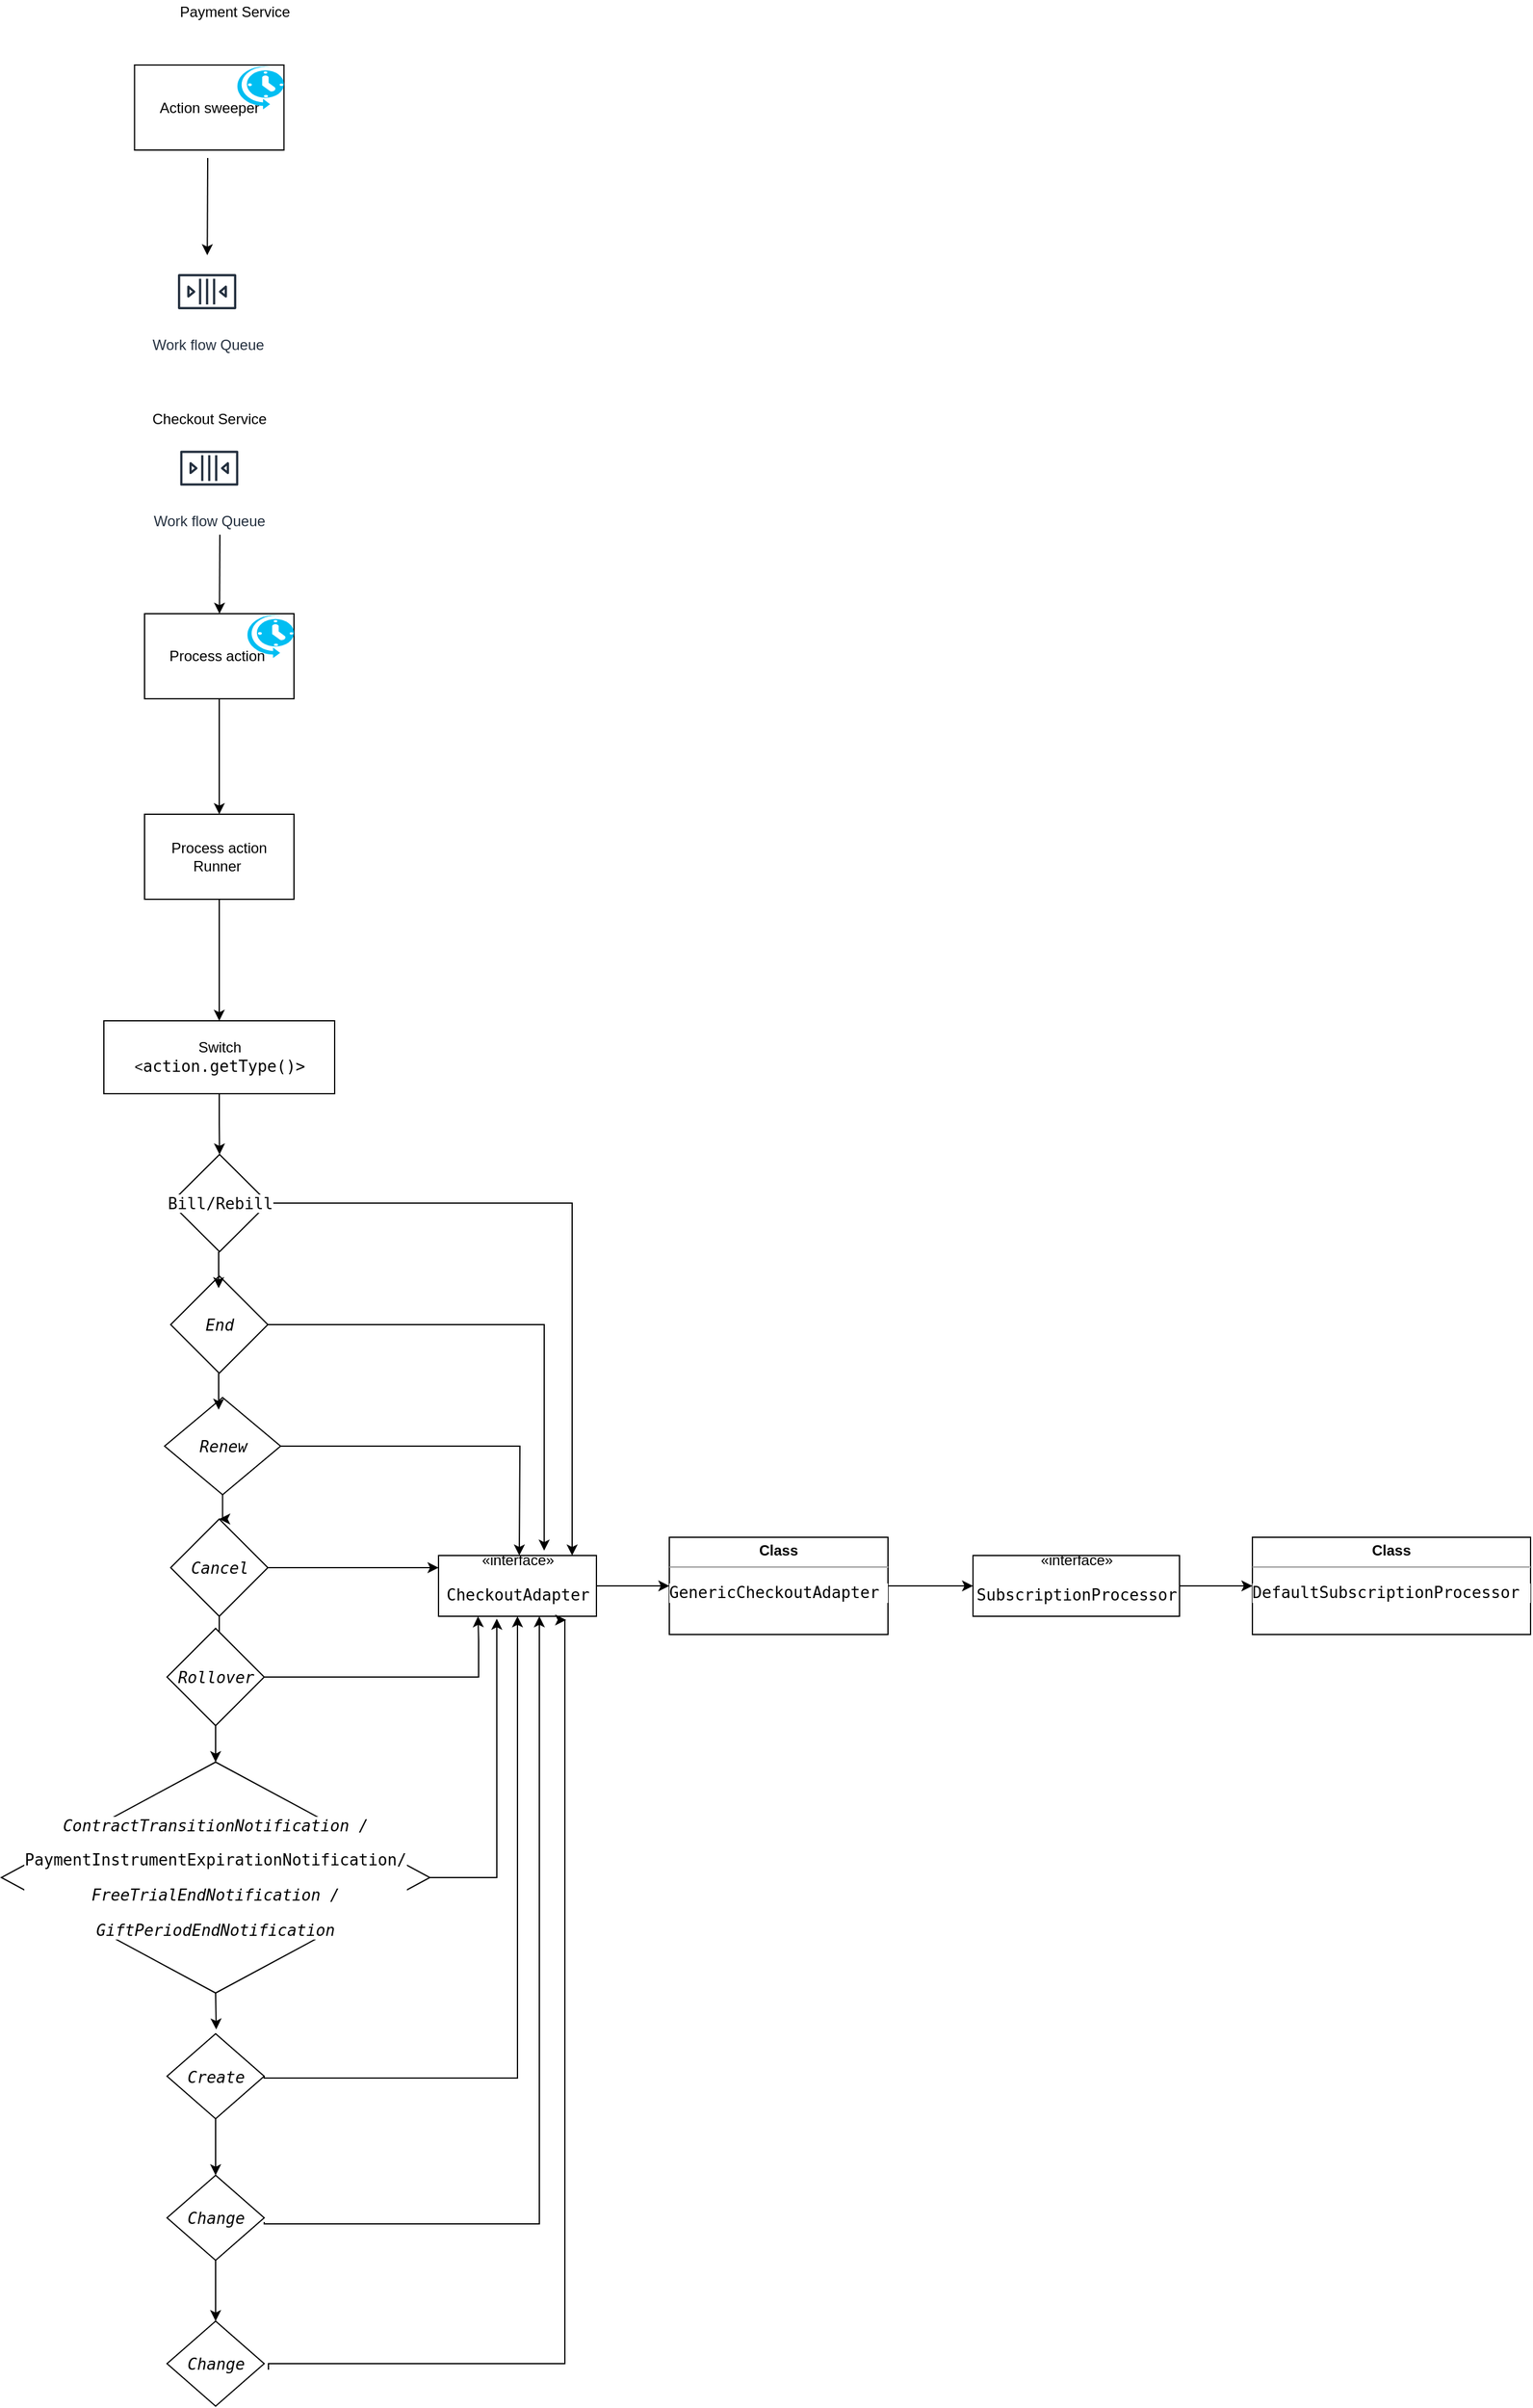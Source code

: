 <mxfile version="13.5.9" type="github">
  <diagram id="duzB47Je8lDqxq_LkMD5" name="Page-1">
    <mxGraphModel dx="1031" dy="616" grid="1" gridSize="10" guides="1" tooltips="1" connect="1" arrows="1" fold="1" page="1" pageScale="1" pageWidth="827" pageHeight="1169" math="0" shadow="0">
      <root>
        <mxCell id="0" />
        <mxCell id="1" parent="0" />
        <mxCell id="5bm-MmD4y-qV84A5UPUL-17" style="edgeStyle=orthogonalEdgeStyle;rounded=0;orthogonalLoop=1;jettySize=auto;html=1;exitX=0.5;exitY=1;exitDx=0;exitDy=0;" parent="1" source="zSg7VoGUR8RJTwEOMfWe-74" edge="1">
          <mxGeometry relative="1" as="geometry">
            <mxPoint x="357" y="1680" as="targetPoint" />
          </mxGeometry>
        </mxCell>
        <mxCell id="zSg7VoGUR8RJTwEOMfWe-74" value="&lt;pre style=&quot;background-color: rgb(255 , 255 , 255) ; font-family: &amp;#34;jetbrains mono&amp;#34; , monospace ; font-size: 9.8pt&quot;&gt;&lt;pre style=&quot;font-family: &amp;#34;jetbrains mono&amp;#34; , monospace ; font-size: 9.8pt&quot;&gt;&lt;pre style=&quot;font-family: &amp;#34;jetbrains mono&amp;#34; , monospace ; font-size: 9.8pt&quot;&gt;&lt;pre style=&quot;font-family: &amp;#34;jetbrains mono&amp;#34; , monospace ; font-size: 9.8pt&quot;&gt;&lt;span style=&quot;font-style: italic&quot;&gt;ContractTransitionNotification /&lt;/span&gt;&lt;/pre&gt;&lt;/pre&gt;&lt;pre style=&quot;font-family: &amp;#34;jetbrains mono&amp;#34; , monospace ; font-size: 9.8pt&quot;&gt;PaymentInstrumentExpirationNotification/&lt;/pre&gt;&lt;pre style=&quot;font-family: &amp;#34;jetbrains mono&amp;#34; , monospace ; font-size: 9.8pt&quot;&gt;&lt;pre style=&quot;font-family: &amp;#34;jetbrains mono&amp;#34; , monospace ; font-size: 9.8pt&quot;&gt;&lt;span style=&quot;font-style: italic&quot;&gt;FreeTrialEndNotification /&lt;/span&gt;&lt;/pre&gt;&lt;pre style=&quot;font-family: &amp;#34;jetbrains mono&amp;#34; , monospace ; font-size: 9.8pt&quot;&gt;&lt;pre style=&quot;font-family: &amp;#34;jetbrains mono&amp;#34; , monospace ; font-size: 9.8pt&quot;&gt;&lt;span style=&quot;font-style: italic&quot;&gt;GiftPeriodEndNotification&lt;/span&gt;&lt;/pre&gt;&lt;/pre&gt;&lt;/pre&gt;&lt;/pre&gt;&lt;/pre&gt;" style="rhombus;whiteSpace=wrap;html=1;" parent="1" vertex="1">
          <mxGeometry x="180.13" y="1460" width="352.75" height="190" as="geometry" />
        </mxCell>
        <mxCell id="zSg7VoGUR8RJTwEOMfWe-1" value="Action sweeper" style="rounded=0;whiteSpace=wrap;html=1;direction=west;" parent="1" vertex="1">
          <mxGeometry x="289.75" y="63.5" width="123" height="70" as="geometry" />
        </mxCell>
        <mxCell id="zSg7VoGUR8RJTwEOMfWe-7" value="Work flow Queue" style="outlineConnect=0;fontColor=#232F3E;gradientColor=none;strokeColor=#232F3E;fillColor=#ffffff;dashed=0;verticalLabelPosition=bottom;verticalAlign=top;align=center;html=1;fontSize=12;fontStyle=0;aspect=fixed;shape=mxgraph.aws4.resourceIcon;resIcon=mxgraph.aws4.queue;" parent="1" vertex="1">
          <mxGeometry x="319.5" y="220" width="60" height="60" as="geometry" />
        </mxCell>
        <mxCell id="zSg7VoGUR8RJTwEOMfWe-19" value="Payment Service" style="text;html=1;align=center;verticalAlign=middle;resizable=0;points=[];autosize=1;" parent="1" vertex="1">
          <mxGeometry x="316.5" y="10" width="110" height="20" as="geometry" />
        </mxCell>
        <mxCell id="zSg7VoGUR8RJTwEOMfWe-43" value="" style="verticalLabelPosition=bottom;html=1;verticalAlign=top;align=center;strokeColor=none;fillColor=#00BEF2;shape=mxgraph.azure.scheduler;pointerEvents=1;" parent="1" vertex="1">
          <mxGeometry x="372.75" y="63.5" width="40" height="36.5" as="geometry" />
        </mxCell>
        <mxCell id="zSg7VoGUR8RJTwEOMfWe-51" value="Work flow Queue" style="outlineConnect=0;fontColor=#232F3E;gradientColor=none;strokeColor=#232F3E;fillColor=#ffffff;dashed=0;verticalLabelPosition=bottom;verticalAlign=top;align=center;html=1;fontSize=12;fontStyle=0;aspect=fixed;shape=mxgraph.aws4.resourceIcon;resIcon=mxgraph.aws4.queue;" parent="1" vertex="1">
          <mxGeometry x="321.38" y="365.38" width="59.75" height="59.75" as="geometry" />
        </mxCell>
        <mxCell id="zSg7VoGUR8RJTwEOMfWe-52" value="Checkout Service" style="text;html=1;align=center;verticalAlign=middle;resizable=0;points=[];autosize=1;" parent="1" vertex="1">
          <mxGeometry x="296.25" y="345.38" width="110" height="20" as="geometry" />
        </mxCell>
        <mxCell id="5bm-MmD4y-qV84A5UPUL-15" value="" style="edgeStyle=orthogonalEdgeStyle;rounded=0;orthogonalLoop=1;jettySize=auto;html=1;" parent="1" source="zSg7VoGUR8RJTwEOMfWe-53" target="zSg7VoGUR8RJTwEOMfWe-56" edge="1">
          <mxGeometry relative="1" as="geometry" />
        </mxCell>
        <mxCell id="zSg7VoGUR8RJTwEOMfWe-53" value="&lt;span&gt;Process action&amp;nbsp;&lt;/span&gt;" style="rounded=0;whiteSpace=wrap;html=1;direction=west;" parent="1" vertex="1">
          <mxGeometry x="298" y="515" width="123" height="70" as="geometry" />
        </mxCell>
        <mxCell id="zSg7VoGUR8RJTwEOMfWe-54" value="" style="endArrow=classic;html=1;" parent="1" target="zSg7VoGUR8RJTwEOMfWe-53" edge="1">
          <mxGeometry width="50" height="50" relative="1" as="geometry">
            <mxPoint x="360" y="450" as="sourcePoint" />
            <mxPoint x="413" y="415" as="targetPoint" />
          </mxGeometry>
        </mxCell>
        <mxCell id="zSg7VoGUR8RJTwEOMfWe-55" value="" style="verticalLabelPosition=bottom;html=1;verticalAlign=top;align=center;strokeColor=none;fillColor=#00BEF2;shape=mxgraph.azure.scheduler;pointerEvents=1;" parent="1" vertex="1">
          <mxGeometry x="381" y="515" width="40" height="36.5" as="geometry" />
        </mxCell>
        <mxCell id="5bm-MmD4y-qV84A5UPUL-18" value="" style="edgeStyle=orthogonalEdgeStyle;rounded=0;orthogonalLoop=1;jettySize=auto;html=1;" parent="1" source="zSg7VoGUR8RJTwEOMfWe-56" target="zSg7VoGUR8RJTwEOMfWe-58" edge="1">
          <mxGeometry relative="1" as="geometry" />
        </mxCell>
        <mxCell id="zSg7VoGUR8RJTwEOMfWe-56" value="&lt;span&gt;Process action Runner&amp;nbsp;&lt;/span&gt;" style="rounded=0;whiteSpace=wrap;html=1;direction=west;" parent="1" vertex="1">
          <mxGeometry x="298" y="680" width="123" height="70" as="geometry" />
        </mxCell>
        <mxCell id="5bm-MmD4y-qV84A5UPUL-20" value="" style="edgeStyle=orthogonalEdgeStyle;rounded=0;orthogonalLoop=1;jettySize=auto;html=1;" parent="1" source="zSg7VoGUR8RJTwEOMfWe-58" target="zSg7VoGUR8RJTwEOMfWe-64" edge="1">
          <mxGeometry relative="1" as="geometry" />
        </mxCell>
        <mxCell id="zSg7VoGUR8RJTwEOMfWe-58" value="Switch&lt;br&gt;&amp;lt;&lt;span style=&quot;font-family: &amp;#34;jetbrains mono&amp;#34; , monospace ; font-size: 9.8pt&quot;&gt;action&lt;/span&gt;&lt;span style=&quot;background-color: rgb(255 , 255 , 255) ; font-family: &amp;#34;jetbrains mono&amp;#34; , monospace ; font-size: 9.8pt&quot;&gt;.getType()&amp;gt;&lt;/span&gt;" style="rounded=0;whiteSpace=wrap;html=1;" parent="1" vertex="1">
          <mxGeometry x="264.5" y="850" width="190" height="60" as="geometry" />
        </mxCell>
        <mxCell id="5bm-MmD4y-qV84A5UPUL-27" value="" style="edgeStyle=orthogonalEdgeStyle;rounded=0;orthogonalLoop=1;jettySize=auto;html=1;" parent="1" source="zSg7VoGUR8RJTwEOMfWe-64" target="5bm-MmD4y-qV84A5UPUL-21" edge="1">
          <mxGeometry relative="1" as="geometry">
            <Array as="points">
              <mxPoint x="650" y="1000" />
            </Array>
          </mxGeometry>
        </mxCell>
        <mxCell id="zSg7VoGUR8RJTwEOMfWe-64" value="&lt;pre style=&quot;background-color: #ffffff ; color: #080808 ; font-family: &amp;#34;jetbrains mono&amp;#34; , monospace ; font-size: 9.8pt&quot;&gt;Bill/Rebill&lt;/pre&gt;" style="rhombus;whiteSpace=wrap;html=1;" parent="1" vertex="1">
          <mxGeometry x="319.5" y="960" width="80.5" height="80" as="geometry" />
        </mxCell>
        <mxCell id="mm9hbBeUw3h7Y7m3D0td-1" style="edgeStyle=orthogonalEdgeStyle;rounded=0;orthogonalLoop=1;jettySize=auto;html=1;entryX=0.669;entryY=-0.08;entryDx=0;entryDy=0;entryPerimeter=0;" edge="1" parent="1" source="zSg7VoGUR8RJTwEOMfWe-65" target="5bm-MmD4y-qV84A5UPUL-21">
          <mxGeometry relative="1" as="geometry" />
        </mxCell>
        <mxCell id="zSg7VoGUR8RJTwEOMfWe-65" value="&lt;pre style=&quot;background-color: rgb(255 , 255 , 255) ; font-family: &amp;#34;jetbrains mono&amp;#34; , monospace ; font-size: 9.8pt&quot;&gt;&lt;span style=&quot;font-style: italic&quot;&gt;End&lt;/span&gt;&lt;/pre&gt;" style="rhombus;whiteSpace=wrap;html=1;" parent="1" vertex="1">
          <mxGeometry x="319.5" y="1060" width="80" height="80" as="geometry" />
        </mxCell>
        <mxCell id="5bm-MmD4y-qV84A5UPUL-6" value="" style="edgeStyle=orthogonalEdgeStyle;rounded=0;orthogonalLoop=1;jettySize=auto;html=1;" parent="1" source="zSg7VoGUR8RJTwEOMfWe-66" target="zSg7VoGUR8RJTwEOMfWe-67" edge="1">
          <mxGeometry relative="1" as="geometry" />
        </mxCell>
        <mxCell id="zSg7VoGUR8RJTwEOMfWe-66" value="&lt;pre style=&quot;background-color: rgb(255 , 255 , 255) ; font-family: &amp;#34;jetbrains mono&amp;#34; , monospace ; font-size: 9.8pt&quot;&gt;&lt;span style=&quot;font-style: italic&quot;&gt;Renew&lt;/span&gt;&lt;/pre&gt;" style="rhombus;whiteSpace=wrap;html=1;" parent="1" vertex="1">
          <mxGeometry x="314.5" y="1160" width="95.5" height="80" as="geometry" />
        </mxCell>
        <mxCell id="5bm-MmD4y-qV84A5UPUL-7" value="" style="edgeStyle=orthogonalEdgeStyle;rounded=0;orthogonalLoop=1;jettySize=auto;html=1;" parent="1" source="zSg7VoGUR8RJTwEOMfWe-67" target="zSg7VoGUR8RJTwEOMfWe-71" edge="1">
          <mxGeometry relative="1" as="geometry" />
        </mxCell>
        <mxCell id="zSg7VoGUR8RJTwEOMfWe-67" value="&lt;pre style=&quot;background-color: rgb(255 , 255 , 255) ; font-family: &amp;#34;jetbrains mono&amp;#34; , monospace ; font-size: 9.8pt&quot;&gt;&lt;span style=&quot;font-style: italic&quot;&gt;Cancel&lt;/span&gt;&lt;/pre&gt;" style="rhombus;whiteSpace=wrap;html=1;" parent="1" vertex="1">
          <mxGeometry x="319.5" y="1260" width="80" height="80" as="geometry" />
        </mxCell>
        <mxCell id="5bm-MmD4y-qV84A5UPUL-8" value="" style="edgeStyle=orthogonalEdgeStyle;rounded=0;orthogonalLoop=1;jettySize=auto;html=1;" parent="1" source="zSg7VoGUR8RJTwEOMfWe-71" target="zSg7VoGUR8RJTwEOMfWe-74" edge="1">
          <mxGeometry relative="1" as="geometry" />
        </mxCell>
        <mxCell id="zSg7VoGUR8RJTwEOMfWe-71" value="&lt;pre style=&quot;background-color: rgb(255 , 255 , 255) ; font-family: &amp;#34;jetbrains mono&amp;#34; , monospace ; font-size: 9.8pt&quot;&gt;&lt;pre style=&quot;font-family: &amp;#34;jetbrains mono&amp;#34; , monospace ; font-size: 9.8pt&quot;&gt;&lt;span style=&quot;font-style: italic&quot;&gt;Rollover&lt;/span&gt;&lt;/pre&gt;&lt;/pre&gt;" style="rhombus;whiteSpace=wrap;html=1;" parent="1" vertex="1">
          <mxGeometry x="316.5" y="1350" width="80" height="80" as="geometry" />
        </mxCell>
        <mxCell id="5bm-MmD4y-qV84A5UPUL-11" value="" style="edgeStyle=orthogonalEdgeStyle;rounded=0;orthogonalLoop=1;jettySize=auto;html=1;" parent="1" source="zSg7VoGUR8RJTwEOMfWe-75" target="zSg7VoGUR8RJTwEOMfWe-76" edge="1">
          <mxGeometry relative="1" as="geometry" />
        </mxCell>
        <mxCell id="zSg7VoGUR8RJTwEOMfWe-75" value="&lt;pre style=&quot;background-color: rgb(255 , 255 , 255) ; font-family: &amp;#34;jetbrains mono&amp;#34; , monospace ; font-size: 9.8pt&quot;&gt;&lt;pre style=&quot;font-family: &amp;#34;jetbrains mono&amp;#34; , monospace ; font-size: 9.8pt&quot;&gt;&lt;pre style=&quot;font-family: &amp;#34;jetbrains mono&amp;#34; , monospace ; font-size: 9.8pt&quot;&gt;&lt;span style=&quot;font-style: italic&quot;&gt;Create&lt;/span&gt;&lt;/pre&gt;&lt;/pre&gt;&lt;/pre&gt;" style="rhombus;whiteSpace=wrap;html=1;" parent="1" vertex="1">
          <mxGeometry x="316.5" y="1683.5" width="80" height="70" as="geometry" />
        </mxCell>
        <mxCell id="5bm-MmD4y-qV84A5UPUL-13" value="" style="edgeStyle=orthogonalEdgeStyle;rounded=0;orthogonalLoop=1;jettySize=auto;html=1;" parent="1" source="zSg7VoGUR8RJTwEOMfWe-76" target="5bm-MmD4y-qV84A5UPUL-2" edge="1">
          <mxGeometry relative="1" as="geometry" />
        </mxCell>
        <mxCell id="zSg7VoGUR8RJTwEOMfWe-76" value="&lt;pre style=&quot;background-color: rgb(255 , 255 , 255) ; font-family: &amp;#34;jetbrains mono&amp;#34; , monospace ; font-size: 9.8pt&quot;&gt;&lt;pre style=&quot;font-family: &amp;#34;jetbrains mono&amp;#34; , monospace ; font-size: 9.8pt&quot;&gt;&lt;pre style=&quot;font-family: &amp;#34;jetbrains mono&amp;#34; , monospace ; font-size: 9.8pt&quot;&gt;&lt;pre style=&quot;font-family: &amp;#34;jetbrains mono&amp;#34; , monospace ; font-size: 9.8pt&quot;&gt;&lt;span style=&quot;font-style: italic&quot;&gt;Change&lt;/span&gt;&lt;/pre&gt;&lt;/pre&gt;&lt;/pre&gt;&lt;/pre&gt;" style="rhombus;whiteSpace=wrap;html=1;" parent="1" vertex="1">
          <mxGeometry x="316.5" y="1800" width="80" height="70" as="geometry" />
        </mxCell>
        <mxCell id="zSg7VoGUR8RJTwEOMfWe-87" value="" style="endArrow=classic;html=1;" parent="1" edge="1">
          <mxGeometry width="50" height="50" relative="1" as="geometry">
            <mxPoint x="359" y="1040" as="sourcePoint" />
            <mxPoint x="359" y="1070" as="targetPoint" />
          </mxGeometry>
        </mxCell>
        <mxCell id="zSg7VoGUR8RJTwEOMfWe-88" value="" style="endArrow=classic;html=1;" parent="1" edge="1">
          <mxGeometry width="50" height="50" relative="1" as="geometry">
            <mxPoint x="359" y="1140" as="sourcePoint" />
            <mxPoint x="359" y="1170" as="targetPoint" />
            <Array as="points">
              <mxPoint x="359" y="1150" />
            </Array>
          </mxGeometry>
        </mxCell>
        <mxCell id="5bm-MmD4y-qV84A5UPUL-1" value="" style="endArrow=classic;html=1;" parent="1" target="zSg7VoGUR8RJTwEOMfWe-7" edge="1">
          <mxGeometry width="50" height="50" relative="1" as="geometry">
            <mxPoint x="350" y="140" as="sourcePoint" />
            <mxPoint x="440" y="230" as="targetPoint" />
          </mxGeometry>
        </mxCell>
        <mxCell id="5bm-MmD4y-qV84A5UPUL-2" value="&lt;pre style=&quot;background-color: rgb(255 , 255 , 255) ; font-family: &amp;#34;jetbrains mono&amp;#34; , monospace ; font-size: 9.8pt&quot;&gt;&lt;pre style=&quot;font-family: &amp;#34;jetbrains mono&amp;#34; , monospace ; font-size: 9.8pt&quot;&gt;&lt;pre style=&quot;font-family: &amp;#34;jetbrains mono&amp;#34; , monospace ; font-size: 9.8pt&quot;&gt;&lt;pre style=&quot;font-family: &amp;#34;jetbrains mono&amp;#34; , monospace ; font-size: 9.8pt&quot;&gt;&lt;span style=&quot;font-style: italic&quot;&gt;Change&lt;/span&gt;&lt;/pre&gt;&lt;/pre&gt;&lt;/pre&gt;&lt;/pre&gt;" style="rhombus;whiteSpace=wrap;html=1;" parent="1" vertex="1">
          <mxGeometry x="316.5" y="1920" width="80" height="70" as="geometry" />
        </mxCell>
        <mxCell id="5bm-MmD4y-qV84A5UPUL-28" value="" style="edgeStyle=orthogonalEdgeStyle;rounded=0;orthogonalLoop=1;jettySize=auto;html=1;" parent="1" source="5bm-MmD4y-qV84A5UPUL-21" target="5bm-MmD4y-qV84A5UPUL-22" edge="1">
          <mxGeometry relative="1" as="geometry" />
        </mxCell>
        <mxCell id="5bm-MmD4y-qV84A5UPUL-21" value="«interface»&lt;br&gt;&lt;pre style=&quot;background-color: #ffffff ; color: #080808 ; font-family: &amp;#34;jetbrains mono&amp;#34; , monospace ; font-size: 9.8pt&quot;&gt;&lt;span style=&quot;color: #000000&quot;&gt;CheckoutAdapter&lt;/span&gt;&lt;/pre&gt;" style="html=1;strokeColor=#000000;" parent="1" vertex="1">
          <mxGeometry x="540" y="1290" width="130" height="50" as="geometry" />
        </mxCell>
        <mxCell id="5bm-MmD4y-qV84A5UPUL-29" value="" style="edgeStyle=orthogonalEdgeStyle;rounded=0;orthogonalLoop=1;jettySize=auto;html=1;" parent="1" source="5bm-MmD4y-qV84A5UPUL-22" target="5bm-MmD4y-qV84A5UPUL-23" edge="1">
          <mxGeometry relative="1" as="geometry" />
        </mxCell>
        <mxCell id="5bm-MmD4y-qV84A5UPUL-22" value="&lt;p style=&quot;margin: 0px ; margin-top: 4px ; text-align: center&quot;&gt;&lt;b&gt;Class&lt;/b&gt;&lt;/p&gt;&lt;hr size=&quot;1&quot;&gt;&lt;div style=&quot;height: 2px&quot;&gt;&lt;pre style=&quot;background-color: #ffffff ; color: #080808 ; font-family: &amp;#34;jetbrains mono&amp;#34; , monospace ; font-size: 9.8pt&quot;&gt;&lt;span style=&quot;color: #000000&quot;&gt;GenericCheckoutAdapter&lt;/span&gt;&lt;/pre&gt;&lt;/div&gt;" style="verticalAlign=top;align=left;overflow=fill;fontSize=12;fontFamily=Helvetica;html=1;strokeColor=#000000;" parent="1" vertex="1">
          <mxGeometry x="730" y="1275" width="180" height="80" as="geometry" />
        </mxCell>
        <mxCell id="5bm-MmD4y-qV84A5UPUL-30" value="" style="edgeStyle=orthogonalEdgeStyle;rounded=0;orthogonalLoop=1;jettySize=auto;html=1;" parent="1" source="5bm-MmD4y-qV84A5UPUL-23" target="5bm-MmD4y-qV84A5UPUL-26" edge="1">
          <mxGeometry relative="1" as="geometry" />
        </mxCell>
        <mxCell id="5bm-MmD4y-qV84A5UPUL-23" value="«interface»&lt;br&gt;&lt;pre style=&quot;background-color: #ffffff ; color: #080808 ; font-family: &amp;#34;jetbrains mono&amp;#34; , monospace ; font-size: 9.8pt&quot;&gt;&lt;pre style=&quot;font-family: &amp;#34;jetbrains mono&amp;#34; , monospace ; font-size: 9.8pt&quot;&gt;&lt;span style=&quot;color: #000000&quot;&gt;SubscriptionProcessor&lt;/span&gt;&lt;/pre&gt;&lt;/pre&gt;" style="html=1;strokeColor=#000000;" parent="1" vertex="1">
          <mxGeometry x="980" y="1290" width="170" height="50" as="geometry" />
        </mxCell>
        <mxCell id="5bm-MmD4y-qV84A5UPUL-26" value="&lt;p style=&quot;margin: 0px ; margin-top: 4px ; text-align: center&quot;&gt;&lt;b&gt;Class&lt;/b&gt;&lt;/p&gt;&lt;hr size=&quot;1&quot;&gt;&lt;div style=&quot;height: 2px&quot;&gt;&lt;pre style=&quot;background-color: #ffffff ; color: #080808 ; font-family: &amp;#34;jetbrains mono&amp;#34; , monospace ; font-size: 9.8pt&quot;&gt;&lt;pre style=&quot;font-family: &amp;#34;jetbrains mono&amp;#34; , monospace ; font-size: 9.8pt&quot;&gt;&lt;span style=&quot;color: #000000&quot;&gt;DefaultSubscriptionProcessor&lt;/span&gt;&lt;/pre&gt;&lt;/pre&gt;&lt;/div&gt;" style="verticalAlign=top;align=left;overflow=fill;fontSize=12;fontFamily=Helvetica;html=1;strokeColor=#000000;" parent="1" vertex="1">
          <mxGeometry x="1210" y="1275" width="229" height="80" as="geometry" />
        </mxCell>
        <mxCell id="mm9hbBeUw3h7Y7m3D0td-3" style="edgeStyle=orthogonalEdgeStyle;rounded=0;orthogonalLoop=1;jettySize=auto;html=1;exitX=1;exitY=0.5;exitDx=0;exitDy=0;" edge="1" parent="1" source="zSg7VoGUR8RJTwEOMfWe-66">
          <mxGeometry relative="1" as="geometry">
            <mxPoint x="379.5" y="1190" as="sourcePoint" />
            <mxPoint x="606.5" y="1290" as="targetPoint" />
          </mxGeometry>
        </mxCell>
        <mxCell id="mm9hbBeUw3h7Y7m3D0td-4" style="edgeStyle=orthogonalEdgeStyle;rounded=0;orthogonalLoop=1;jettySize=auto;html=1;exitX=1;exitY=0.5;exitDx=0;exitDy=0;" edge="1" parent="1">
          <mxGeometry relative="1" as="geometry">
            <mxPoint x="399.5" y="1300" as="sourcePoint" />
            <mxPoint x="540" y="1300" as="targetPoint" />
          </mxGeometry>
        </mxCell>
        <mxCell id="mm9hbBeUw3h7Y7m3D0td-6" style="edgeStyle=orthogonalEdgeStyle;rounded=0;orthogonalLoop=1;jettySize=auto;html=1;exitX=1;exitY=0.5;exitDx=0;exitDy=0;entryX=0.25;entryY=1;entryDx=0;entryDy=0;" edge="1" parent="1" source="zSg7VoGUR8RJTwEOMfWe-71" target="5bm-MmD4y-qV84A5UPUL-21">
          <mxGeometry relative="1" as="geometry">
            <mxPoint x="350" y="1380" as="sourcePoint" />
            <mxPoint x="550" y="1360" as="targetPoint" />
            <Array as="points">
              <mxPoint x="573" y="1390" />
              <mxPoint x="573" y="1360" />
            </Array>
          </mxGeometry>
        </mxCell>
        <mxCell id="mm9hbBeUw3h7Y7m3D0td-7" style="edgeStyle=orthogonalEdgeStyle;rounded=0;orthogonalLoop=1;jettySize=auto;html=1;exitX=1;exitY=0.5;exitDx=0;exitDy=0;entryX=0.369;entryY=1.04;entryDx=0;entryDy=0;entryPerimeter=0;" edge="1" parent="1" source="zSg7VoGUR8RJTwEOMfWe-74" target="5bm-MmD4y-qV84A5UPUL-21">
          <mxGeometry relative="1" as="geometry">
            <mxPoint x="470" y="1570" as="sourcePoint" />
            <mxPoint x="527.12" y="1360" as="targetPoint" />
            <Array as="points">
              <mxPoint x="588" y="1555" />
            </Array>
          </mxGeometry>
        </mxCell>
        <mxCell id="mm9hbBeUw3h7Y7m3D0td-8" style="edgeStyle=orthogonalEdgeStyle;rounded=0;orthogonalLoop=1;jettySize=auto;html=1;exitX=1;exitY=0.5;exitDx=0;exitDy=0;entryX=0.5;entryY=1;entryDx=0;entryDy=0;" edge="1" parent="1" source="zSg7VoGUR8RJTwEOMfWe-75" target="5bm-MmD4y-qV84A5UPUL-21">
          <mxGeometry relative="1" as="geometry">
            <mxPoint x="350" y="1720" as="sourcePoint" />
            <mxPoint x="615" y="1350" as="targetPoint" />
            <Array as="points">
              <mxPoint x="397" y="1720" />
              <mxPoint x="605" y="1720" />
            </Array>
          </mxGeometry>
        </mxCell>
        <mxCell id="mm9hbBeUw3h7Y7m3D0td-9" style="edgeStyle=orthogonalEdgeStyle;rounded=0;orthogonalLoop=1;jettySize=auto;html=1;exitX=1;exitY=0.5;exitDx=0;exitDy=0;entryX=0.646;entryY=1;entryDx=0;entryDy=0;entryPerimeter=0;" edge="1" parent="1" target="5bm-MmD4y-qV84A5UPUL-21">
          <mxGeometry relative="1" as="geometry">
            <mxPoint x="396.51" y="1838.5" as="sourcePoint" />
            <mxPoint x="640" y="1380" as="targetPoint" />
            <Array as="points">
              <mxPoint x="397" y="1840" />
              <mxPoint x="623" y="1840" />
            </Array>
          </mxGeometry>
        </mxCell>
        <mxCell id="mm9hbBeUw3h7Y7m3D0td-10" style="edgeStyle=orthogonalEdgeStyle;rounded=0;orthogonalLoop=1;jettySize=auto;html=1;entryX=0.808;entryY=1.06;entryDx=0;entryDy=0;entryPerimeter=0;" edge="1" parent="1" target="5bm-MmD4y-qV84A5UPUL-21">
          <mxGeometry relative="1" as="geometry">
            <mxPoint x="400" y="1960" as="sourcePoint" />
            <mxPoint x="644" y="1350" as="targetPoint" />
            <Array as="points">
              <mxPoint x="400" y="1955" />
              <mxPoint x="644" y="1955" />
            </Array>
          </mxGeometry>
        </mxCell>
      </root>
    </mxGraphModel>
  </diagram>
</mxfile>
